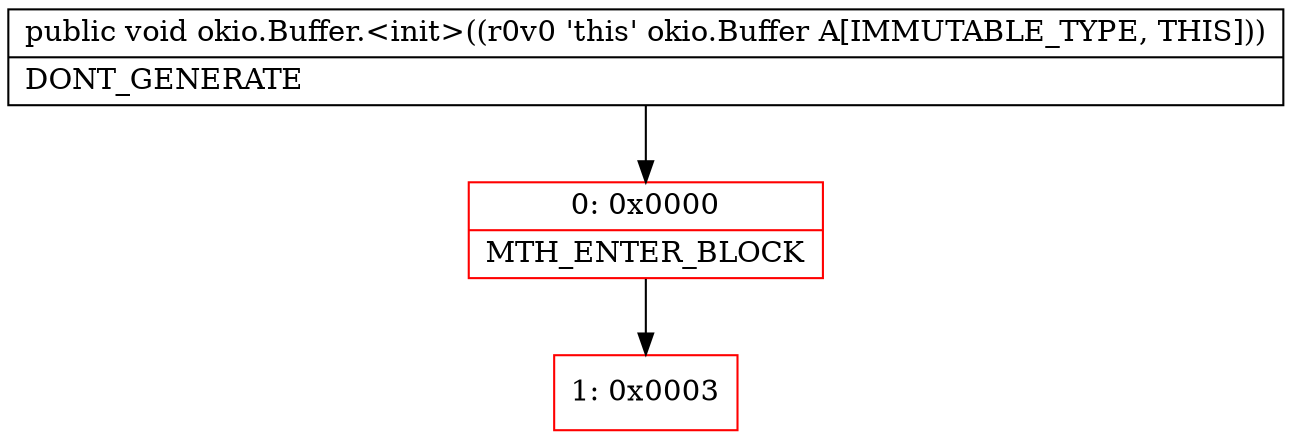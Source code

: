 digraph "CFG forokio.Buffer.\<init\>()V" {
subgraph cluster_Region_1351512088 {
label = "R(0)";
node [shape=record,color=blue];
}
Node_0 [shape=record,color=red,label="{0\:\ 0x0000|MTH_ENTER_BLOCK\l}"];
Node_1 [shape=record,color=red,label="{1\:\ 0x0003}"];
MethodNode[shape=record,label="{public void okio.Buffer.\<init\>((r0v0 'this' okio.Buffer A[IMMUTABLE_TYPE, THIS]))  | DONT_GENERATE\l}"];
MethodNode -> Node_0;
Node_0 -> Node_1;
}

